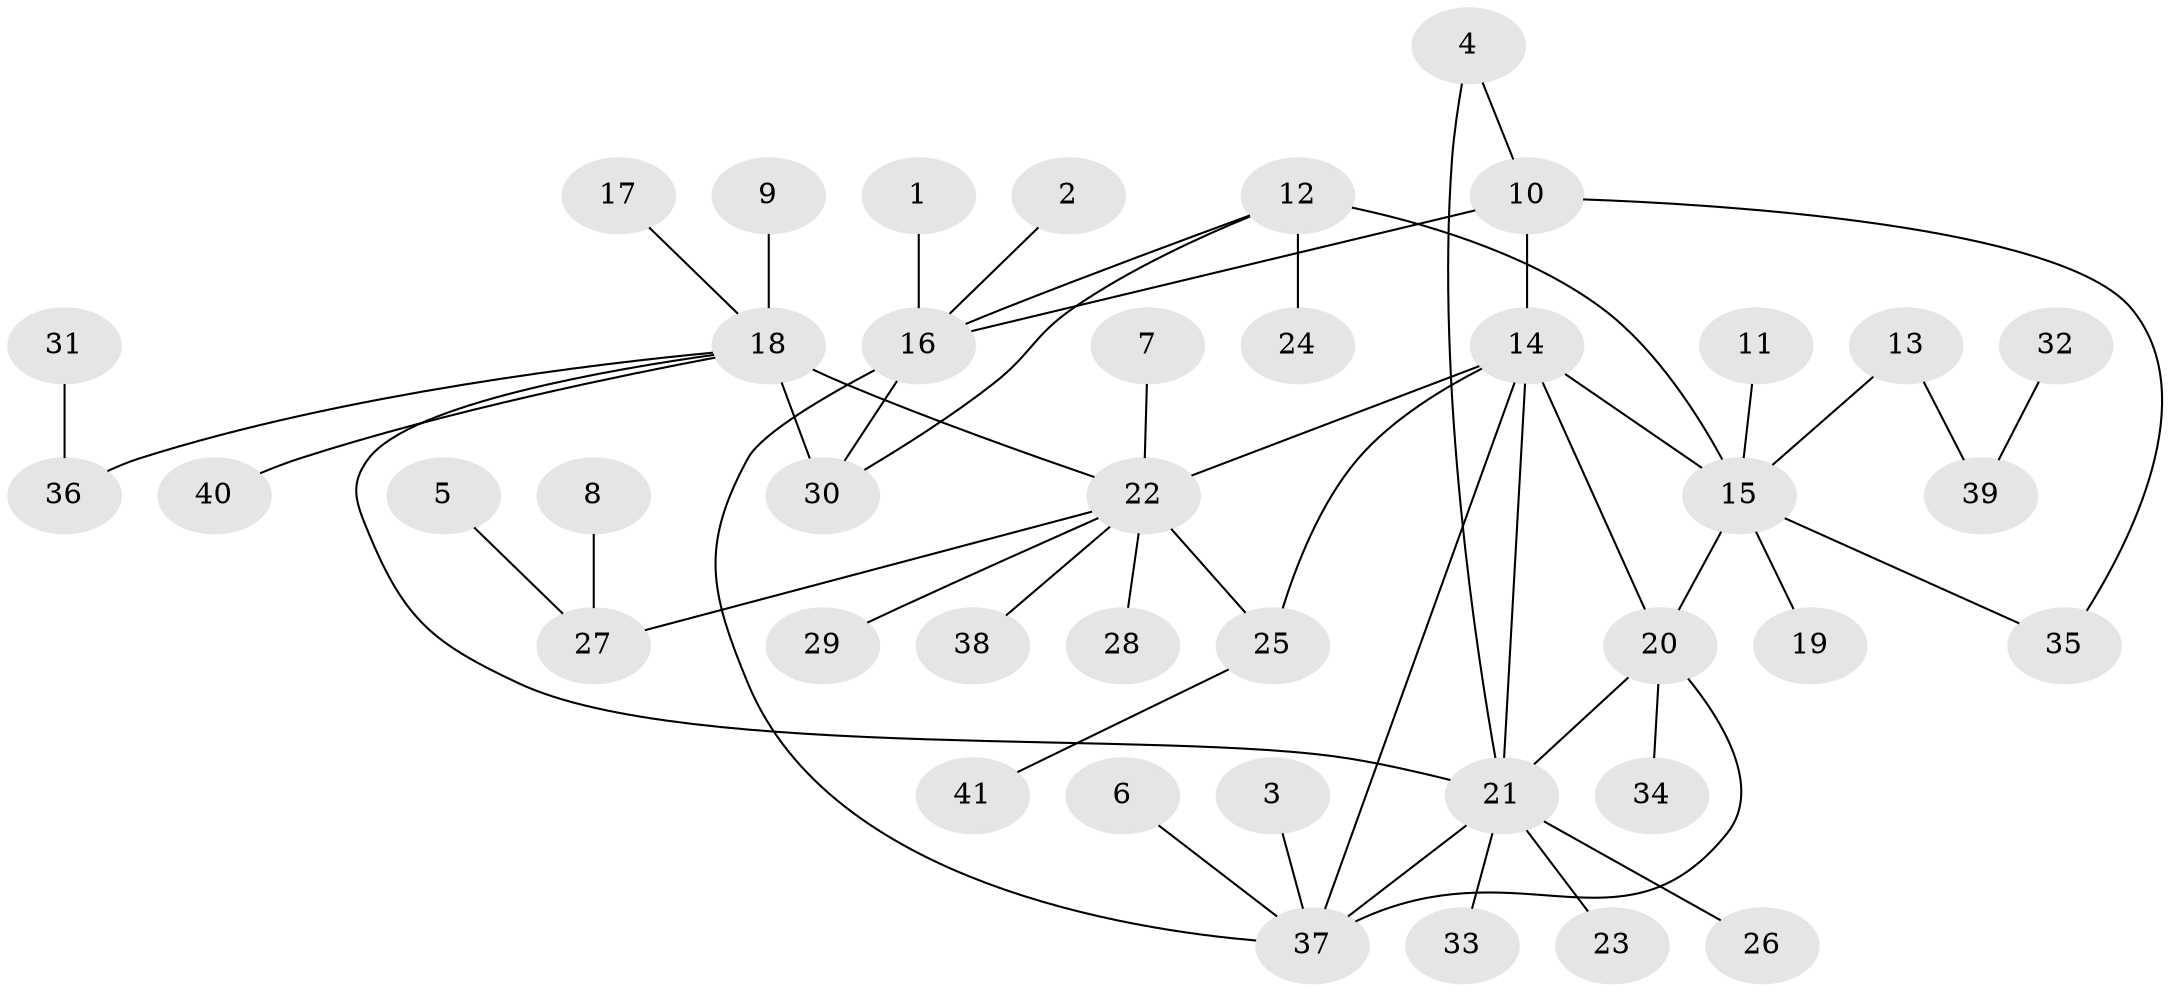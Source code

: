 // original degree distribution, {6: 0.024390243902439025, 4: 0.08536585365853659, 7: 0.06097560975609756, 5: 0.04878048780487805, 9: 0.024390243902439025, 10: 0.024390243902439025, 3: 0.024390243902439025, 1: 0.5487804878048781, 2: 0.15853658536585366}
// Generated by graph-tools (version 1.1) at 2025/50/03/09/25 03:50:36]
// undirected, 41 vertices, 52 edges
graph export_dot {
graph [start="1"]
  node [color=gray90,style=filled];
  1;
  2;
  3;
  4;
  5;
  6;
  7;
  8;
  9;
  10;
  11;
  12;
  13;
  14;
  15;
  16;
  17;
  18;
  19;
  20;
  21;
  22;
  23;
  24;
  25;
  26;
  27;
  28;
  29;
  30;
  31;
  32;
  33;
  34;
  35;
  36;
  37;
  38;
  39;
  40;
  41;
  1 -- 16 [weight=1.0];
  2 -- 16 [weight=1.0];
  3 -- 37 [weight=1.0];
  4 -- 10 [weight=1.0];
  4 -- 21 [weight=1.0];
  5 -- 27 [weight=1.0];
  6 -- 37 [weight=1.0];
  7 -- 22 [weight=1.0];
  8 -- 27 [weight=1.0];
  9 -- 18 [weight=1.0];
  10 -- 14 [weight=1.0];
  10 -- 16 [weight=3.0];
  10 -- 35 [weight=1.0];
  11 -- 15 [weight=1.0];
  12 -- 15 [weight=3.0];
  12 -- 16 [weight=1.0];
  12 -- 24 [weight=1.0];
  12 -- 30 [weight=1.0];
  13 -- 15 [weight=1.0];
  13 -- 39 [weight=1.0];
  14 -- 15 [weight=1.0];
  14 -- 20 [weight=1.0];
  14 -- 21 [weight=1.0];
  14 -- 22 [weight=2.0];
  14 -- 25 [weight=1.0];
  14 -- 37 [weight=2.0];
  15 -- 19 [weight=1.0];
  15 -- 20 [weight=1.0];
  15 -- 35 [weight=1.0];
  16 -- 30 [weight=1.0];
  16 -- 37 [weight=1.0];
  17 -- 18 [weight=1.0];
  18 -- 21 [weight=1.0];
  18 -- 22 [weight=1.0];
  18 -- 30 [weight=4.0];
  18 -- 36 [weight=1.0];
  18 -- 40 [weight=1.0];
  20 -- 21 [weight=1.0];
  20 -- 34 [weight=1.0];
  20 -- 37 [weight=1.0];
  21 -- 23 [weight=1.0];
  21 -- 26 [weight=1.0];
  21 -- 33 [weight=1.0];
  21 -- 37 [weight=1.0];
  22 -- 25 [weight=2.0];
  22 -- 27 [weight=1.0];
  22 -- 28 [weight=1.0];
  22 -- 29 [weight=1.0];
  22 -- 38 [weight=1.0];
  25 -- 41 [weight=1.0];
  31 -- 36 [weight=1.0];
  32 -- 39 [weight=1.0];
}
